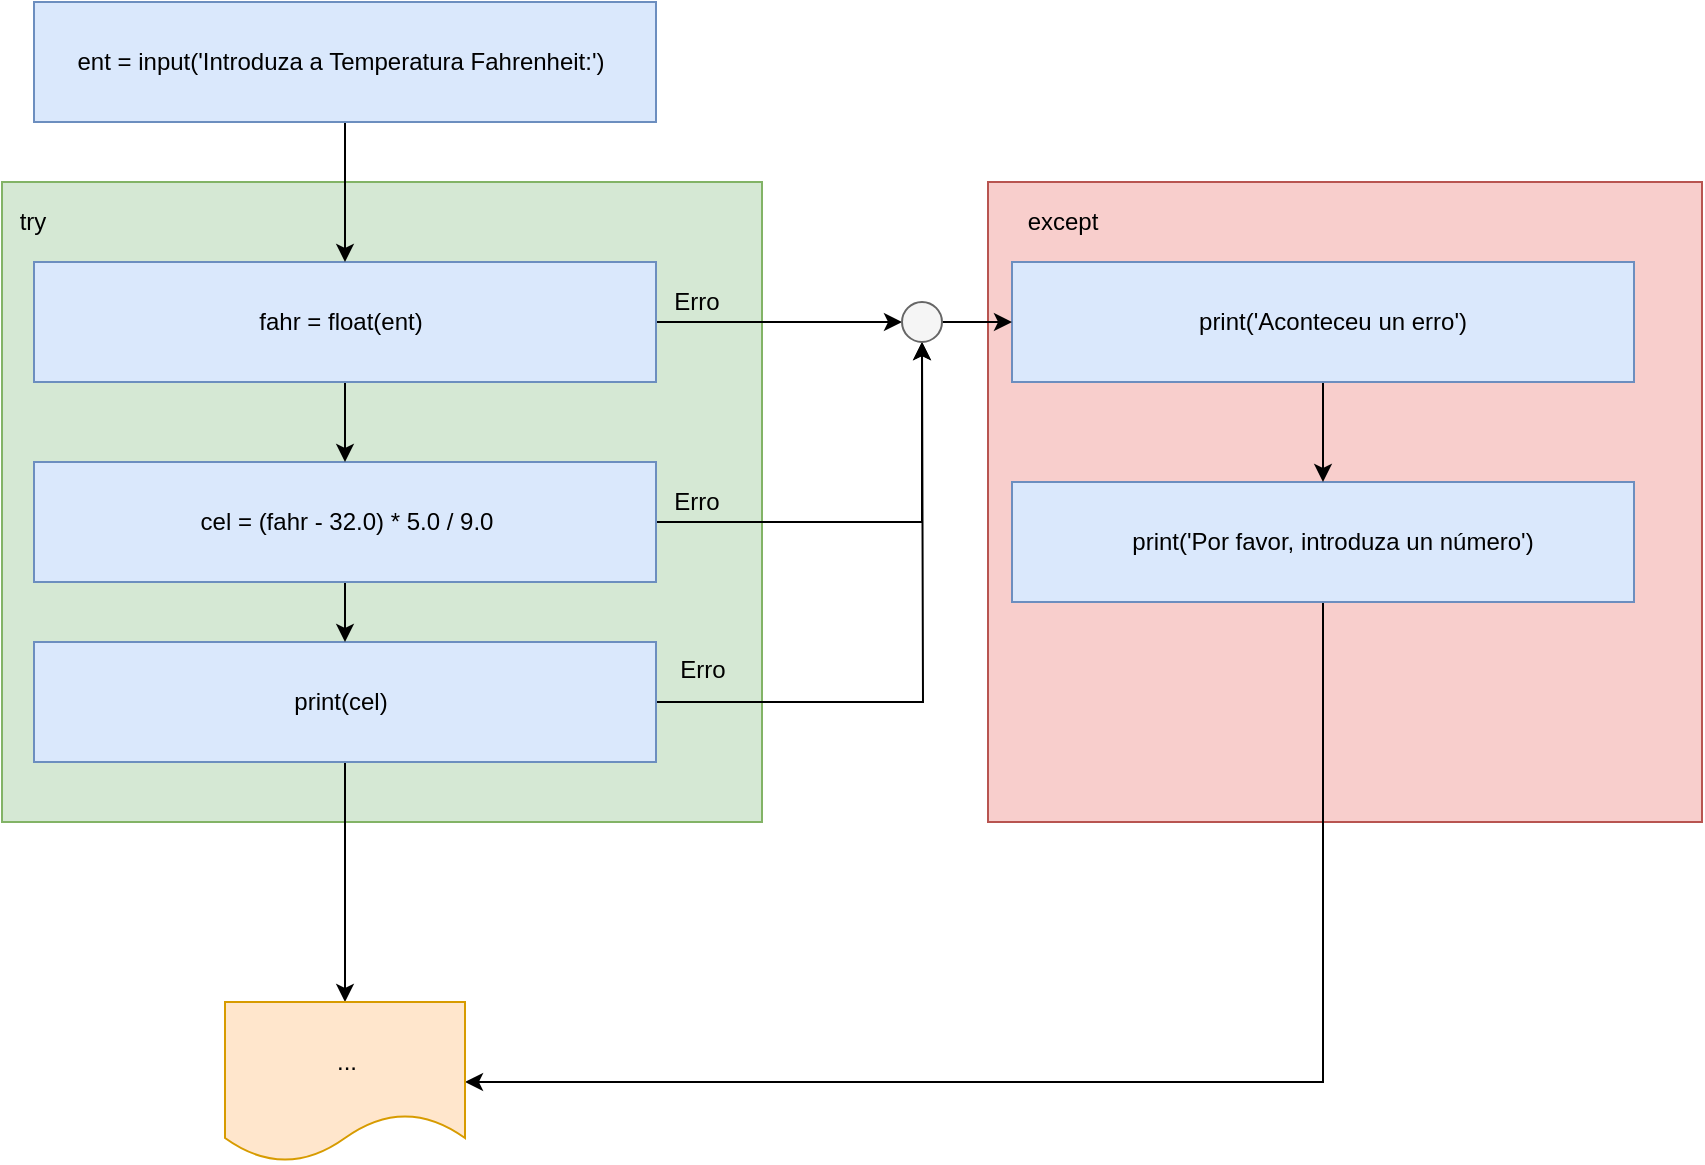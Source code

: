 <mxfile version="13.0.3" type="device"><diagram id="hd9oxlzmDNLp9rE3PW-C" name="Page-1"><mxGraphModel dx="1422" dy="783" grid="1" gridSize="10" guides="1" tooltips="1" connect="1" arrows="1" fold="1" page="1" pageScale="1" pageWidth="583" pageHeight="827" math="0" shadow="0"><root><mxCell id="0"/><mxCell id="1" parent="0"/><mxCell id="N3KyVp1ks2HBkcjftW8J-51" value="" style="rounded=0;whiteSpace=wrap;html=1;fillColor=#f8cecc;strokeColor=#b85450;" parent="1" vertex="1"><mxGeometry x="583" y="170" width="357" height="320" as="geometry"/></mxCell><mxCell id="6Xy3Z3vMhYu-CAjTUzTo-28" style="edgeStyle=orthogonalEdgeStyle;rounded=0;orthogonalLoop=1;jettySize=auto;html=1;entryX=1;entryY=0.5;entryDx=0;entryDy=0;" edge="1" parent="1" source="6Xy3Z3vMhYu-CAjTUzTo-24" target="6Xy3Z3vMhYu-CAjTUzTo-20"><mxGeometry relative="1" as="geometry"><Array as="points"><mxPoint x="751" y="620"/></Array></mxGeometry></mxCell><mxCell id="6Xy3Z3vMhYu-CAjTUzTo-24" value="" style="rounded=0;whiteSpace=wrap;html=1;fillColor=#dae8fc;strokeColor=#6c8ebf;" vertex="1" parent="1"><mxGeometry x="595" y="320" width="311" height="60" as="geometry"/></mxCell><mxCell id="6Xy3Z3vMhYu-CAjTUzTo-27" style="edgeStyle=orthogonalEdgeStyle;rounded=0;orthogonalLoop=1;jettySize=auto;html=1;" edge="1" parent="1" source="6Xy3Z3vMhYu-CAjTUzTo-12" target="6Xy3Z3vMhYu-CAjTUzTo-24"><mxGeometry relative="1" as="geometry"/></mxCell><mxCell id="6Xy3Z3vMhYu-CAjTUzTo-12" value="" style="rounded=0;whiteSpace=wrap;html=1;fillColor=#dae8fc;strokeColor=#6c8ebf;" vertex="1" parent="1"><mxGeometry x="595" y="210" width="311" height="60" as="geometry"/></mxCell><mxCell id="N3KyVp1ks2HBkcjftW8J-47" value="" style="rounded=0;whiteSpace=wrap;html=1;fillColor=#d5e8d4;strokeColor=#82b366;" parent="1" vertex="1"><mxGeometry x="90" y="170" width="380" height="320" as="geometry"/></mxCell><mxCell id="6Xy3Z3vMhYu-CAjTUzTo-11" style="edgeStyle=orthogonalEdgeStyle;rounded=0;orthogonalLoop=1;jettySize=auto;html=1;" edge="1" parent="1" source="6Xy3Z3vMhYu-CAjTUzTo-7"><mxGeometry relative="1" as="geometry"><mxPoint x="550" y="250" as="targetPoint"/></mxGeometry></mxCell><mxCell id="6Xy3Z3vMhYu-CAjTUzTo-21" style="edgeStyle=orthogonalEdgeStyle;rounded=0;orthogonalLoop=1;jettySize=auto;html=1;" edge="1" parent="1" source="6Xy3Z3vMhYu-CAjTUzTo-7" target="6Xy3Z3vMhYu-CAjTUzTo-20"><mxGeometry relative="1" as="geometry"/></mxCell><mxCell id="6Xy3Z3vMhYu-CAjTUzTo-7" value="" style="rounded=0;whiteSpace=wrap;html=1;fillColor=#dae8fc;strokeColor=#6c8ebf;" vertex="1" parent="1"><mxGeometry x="106" y="400" width="311" height="60" as="geometry"/></mxCell><mxCell id="6Xy3Z3vMhYu-CAjTUzTo-10" style="edgeStyle=orthogonalEdgeStyle;rounded=0;orthogonalLoop=1;jettySize=auto;html=1;entryX=0.5;entryY=1;entryDx=0;entryDy=0;" edge="1" parent="1" source="6Xy3Z3vMhYu-CAjTUzTo-6" target="N3KyVp1ks2HBkcjftW8J-55"><mxGeometry relative="1" as="geometry"/></mxCell><mxCell id="6Xy3Z3vMhYu-CAjTUzTo-19" style="edgeStyle=orthogonalEdgeStyle;rounded=0;orthogonalLoop=1;jettySize=auto;html=1;entryX=0.5;entryY=0;entryDx=0;entryDy=0;" edge="1" parent="1" source="6Xy3Z3vMhYu-CAjTUzTo-6" target="6Xy3Z3vMhYu-CAjTUzTo-7"><mxGeometry relative="1" as="geometry"/></mxCell><mxCell id="6Xy3Z3vMhYu-CAjTUzTo-6" value="" style="rounded=0;whiteSpace=wrap;html=1;fillColor=#dae8fc;strokeColor=#6c8ebf;" vertex="1" parent="1"><mxGeometry x="106" y="310" width="311" height="60" as="geometry"/></mxCell><mxCell id="6Xy3Z3vMhYu-CAjTUzTo-9" style="edgeStyle=orthogonalEdgeStyle;rounded=0;orthogonalLoop=1;jettySize=auto;html=1;entryX=0;entryY=0.5;entryDx=0;entryDy=0;" edge="1" parent="1" source="6Xy3Z3vMhYu-CAjTUzTo-3" target="N3KyVp1ks2HBkcjftW8J-55"><mxGeometry relative="1" as="geometry"/></mxCell><mxCell id="6Xy3Z3vMhYu-CAjTUzTo-18" style="edgeStyle=orthogonalEdgeStyle;rounded=0;orthogonalLoop=1;jettySize=auto;html=1;" edge="1" parent="1" source="6Xy3Z3vMhYu-CAjTUzTo-3" target="6Xy3Z3vMhYu-CAjTUzTo-6"><mxGeometry relative="1" as="geometry"/></mxCell><mxCell id="6Xy3Z3vMhYu-CAjTUzTo-3" value="" style="rounded=0;whiteSpace=wrap;html=1;fillColor=#dae8fc;strokeColor=#6c8ebf;" vertex="1" parent="1"><mxGeometry x="106" y="210" width="311" height="60" as="geometry"/></mxCell><mxCell id="6Xy3Z3vMhYu-CAjTUzTo-17" style="edgeStyle=orthogonalEdgeStyle;rounded=0;orthogonalLoop=1;jettySize=auto;html=1;" edge="1" parent="1" source="6Xy3Z3vMhYu-CAjTUzTo-2" target="6Xy3Z3vMhYu-CAjTUzTo-3"><mxGeometry relative="1" as="geometry"/></mxCell><mxCell id="6Xy3Z3vMhYu-CAjTUzTo-2" value="" style="rounded=0;whiteSpace=wrap;html=1;fillColor=#dae8fc;strokeColor=#6c8ebf;" vertex="1" parent="1"><mxGeometry x="106" y="80" width="311" height="60" as="geometry"/></mxCell><mxCell id="N3KyVp1ks2HBkcjftW8J-6" value="&lt;div&gt;fahr = float(ent)&lt;/div&gt;" style="text;html=1;resizable=0;autosize=1;align=center;verticalAlign=middle;points=[];fillColor=none;strokeColor=none;rounded=0;" parent="1" vertex="1"><mxGeometry x="208.5" y="230" width="100" height="20" as="geometry"/></mxCell><mxCell id="N3KyVp1ks2HBkcjftW8J-8" value="&lt;div&gt;cel = (fahr - 32.0) * 5.0 / 9.0&lt;/div&gt;" style="text;html=1;resizable=0;autosize=1;align=center;verticalAlign=middle;points=[];fillColor=none;strokeColor=none;rounded=0;" parent="1" vertex="1"><mxGeometry x="181.5" y="330" width="160" height="20" as="geometry"/></mxCell><mxCell id="N3KyVp1ks2HBkcjftW8J-30" value="print(cel)" style="text;html=1;resizable=0;autosize=1;align=center;verticalAlign=middle;points=[];fillColor=none;strokeColor=none;rounded=0;" parent="1" vertex="1"><mxGeometry x="228.5" y="420" width="60" height="20" as="geometry"/></mxCell><mxCell id="N3KyVp1ks2HBkcjftW8J-48" value="try" style="text;html=1;resizable=0;autosize=1;align=center;verticalAlign=middle;points=[];fillColor=none;strokeColor=none;rounded=0;" parent="1" vertex="1"><mxGeometry x="90" y="180" width="30" height="20" as="geometry"/></mxCell><mxCell id="N3KyVp1ks2HBkcjftW8J-52" value="except" style="text;html=1;resizable=0;autosize=1;align=center;verticalAlign=middle;points=[];fillColor=none;strokeColor=none;rounded=0;" parent="1" vertex="1"><mxGeometry x="595" y="180" width="50" height="20" as="geometry"/></mxCell><mxCell id="N3KyVp1ks2HBkcjftW8J-54" value="print('Por favor, introduza un número')" style="text;html=1;resizable=0;autosize=1;align=center;verticalAlign=middle;points=[];fillColor=none;strokeColor=none;rounded=0;" parent="1" vertex="1"><mxGeometry x="645" y="340" width="220" height="20" as="geometry"/></mxCell><mxCell id="6Xy3Z3vMhYu-CAjTUzTo-26" style="edgeStyle=orthogonalEdgeStyle;rounded=0;orthogonalLoop=1;jettySize=auto;html=1;entryX=0;entryY=0.5;entryDx=0;entryDy=0;" edge="1" parent="1" source="N3KyVp1ks2HBkcjftW8J-55" target="6Xy3Z3vMhYu-CAjTUzTo-12"><mxGeometry relative="1" as="geometry"/></mxCell><mxCell id="N3KyVp1ks2HBkcjftW8J-55" value="" style="ellipse;whiteSpace=wrap;html=1;aspect=fixed;fillColor=#f5f5f5;strokeColor=#666666;fontColor=#333333;" parent="1" vertex="1"><mxGeometry x="540" y="230" width="20" height="20" as="geometry"/></mxCell><mxCell id="N3KyVp1ks2HBkcjftW8J-64" value="Erro" style="text;html=1;resizable=0;autosize=1;align=center;verticalAlign=middle;points=[];fillColor=none;strokeColor=none;rounded=0;" parent="1" vertex="1"><mxGeometry x="417" y="220" width="40" height="20" as="geometry"/></mxCell><mxCell id="N3KyVp1ks2HBkcjftW8J-65" value="Erro" style="text;html=1;resizable=0;autosize=1;align=center;verticalAlign=middle;points=[];fillColor=none;strokeColor=none;rounded=0;" parent="1" vertex="1"><mxGeometry x="417" y="320" width="40" height="20" as="geometry"/></mxCell><mxCell id="N3KyVp1ks2HBkcjftW8J-66" value="Erro" style="text;html=1;resizable=0;autosize=1;align=center;verticalAlign=middle;points=[];fillColor=none;strokeColor=none;rounded=0;" parent="1" vertex="1"><mxGeometry x="420" y="404" width="40" height="20" as="geometry"/></mxCell><mxCell id="6Xy3Z3vMhYu-CAjTUzTo-1" value="ent = input('Introduza a Temperatura Fahrenheit:')" style="text;html=1;resizable=0;autosize=1;align=center;verticalAlign=middle;points=[];fillColor=none;strokeColor=none;rounded=0;" vertex="1" parent="1"><mxGeometry x="118.5" y="100" width="280" height="20" as="geometry"/></mxCell><mxCell id="6Xy3Z3vMhYu-CAjTUzTo-20" value="" style="shape=document;whiteSpace=wrap;html=1;boundedLbl=1;fillColor=#ffe6cc;strokeColor=#d79b00;" vertex="1" parent="1"><mxGeometry x="201.5" y="580" width="120" height="80" as="geometry"/></mxCell><mxCell id="6Xy3Z3vMhYu-CAjTUzTo-22" value="..." style="text;html=1;resizable=0;autosize=1;align=center;verticalAlign=middle;points=[];fillColor=none;strokeColor=none;rounded=0;" vertex="1" parent="1"><mxGeometry x="246.5" y="600" width="30" height="20" as="geometry"/></mxCell><mxCell id="6Xy3Z3vMhYu-CAjTUzTo-25" value="print('Aconteceu un erro')" style="text;html=1;resizable=0;autosize=1;align=center;verticalAlign=middle;points=[];fillColor=none;strokeColor=none;rounded=0;" vertex="1" parent="1"><mxGeometry x="680" y="230" width="150" height="20" as="geometry"/></mxCell></root></mxGraphModel></diagram></mxfile>